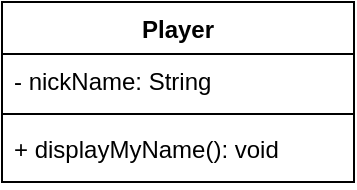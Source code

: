 <mxfile version="20.3.3" type="github">
  <diagram id="5vLYfRKuaV8DESL-1Kd4" name="Página-1">
    <mxGraphModel dx="1038" dy="560" grid="1" gridSize="10" guides="1" tooltips="1" connect="1" arrows="1" fold="1" page="1" pageScale="1" pageWidth="827" pageHeight="1169" math="0" shadow="0">
      <root>
        <mxCell id="0" />
        <mxCell id="1" parent="0" />
        <mxCell id="8H9Oy1B8BYK3PInGL4tG-1" value="Player" style="swimlane;fontStyle=1;align=center;verticalAlign=top;childLayout=stackLayout;horizontal=1;startSize=26;horizontalStack=0;resizeParent=1;resizeParentMax=0;resizeLast=0;collapsible=1;marginBottom=0;" vertex="1" parent="1">
          <mxGeometry x="334" y="200" width="176" height="90" as="geometry" />
        </mxCell>
        <mxCell id="8H9Oy1B8BYK3PInGL4tG-2" value="- nickName: String" style="text;strokeColor=none;fillColor=none;align=left;verticalAlign=top;spacingLeft=4;spacingRight=4;overflow=hidden;rotatable=0;points=[[0,0.5],[1,0.5]];portConstraint=eastwest;" vertex="1" parent="8H9Oy1B8BYK3PInGL4tG-1">
          <mxGeometry y="26" width="176" height="26" as="geometry" />
        </mxCell>
        <mxCell id="8H9Oy1B8BYK3PInGL4tG-3" value="" style="line;strokeWidth=1;fillColor=none;align=left;verticalAlign=middle;spacingTop=-1;spacingLeft=3;spacingRight=3;rotatable=0;labelPosition=right;points=[];portConstraint=eastwest;strokeColor=inherit;" vertex="1" parent="8H9Oy1B8BYK3PInGL4tG-1">
          <mxGeometry y="52" width="176" height="8" as="geometry" />
        </mxCell>
        <mxCell id="8H9Oy1B8BYK3PInGL4tG-4" value="+ displayMyName(): void" style="text;strokeColor=none;fillColor=none;align=left;verticalAlign=top;spacingLeft=4;spacingRight=4;overflow=hidden;rotatable=0;points=[[0,0.5],[1,0.5]];portConstraint=eastwest;" vertex="1" parent="8H9Oy1B8BYK3PInGL4tG-1">
          <mxGeometry y="60" width="176" height="30" as="geometry" />
        </mxCell>
      </root>
    </mxGraphModel>
  </diagram>
</mxfile>
